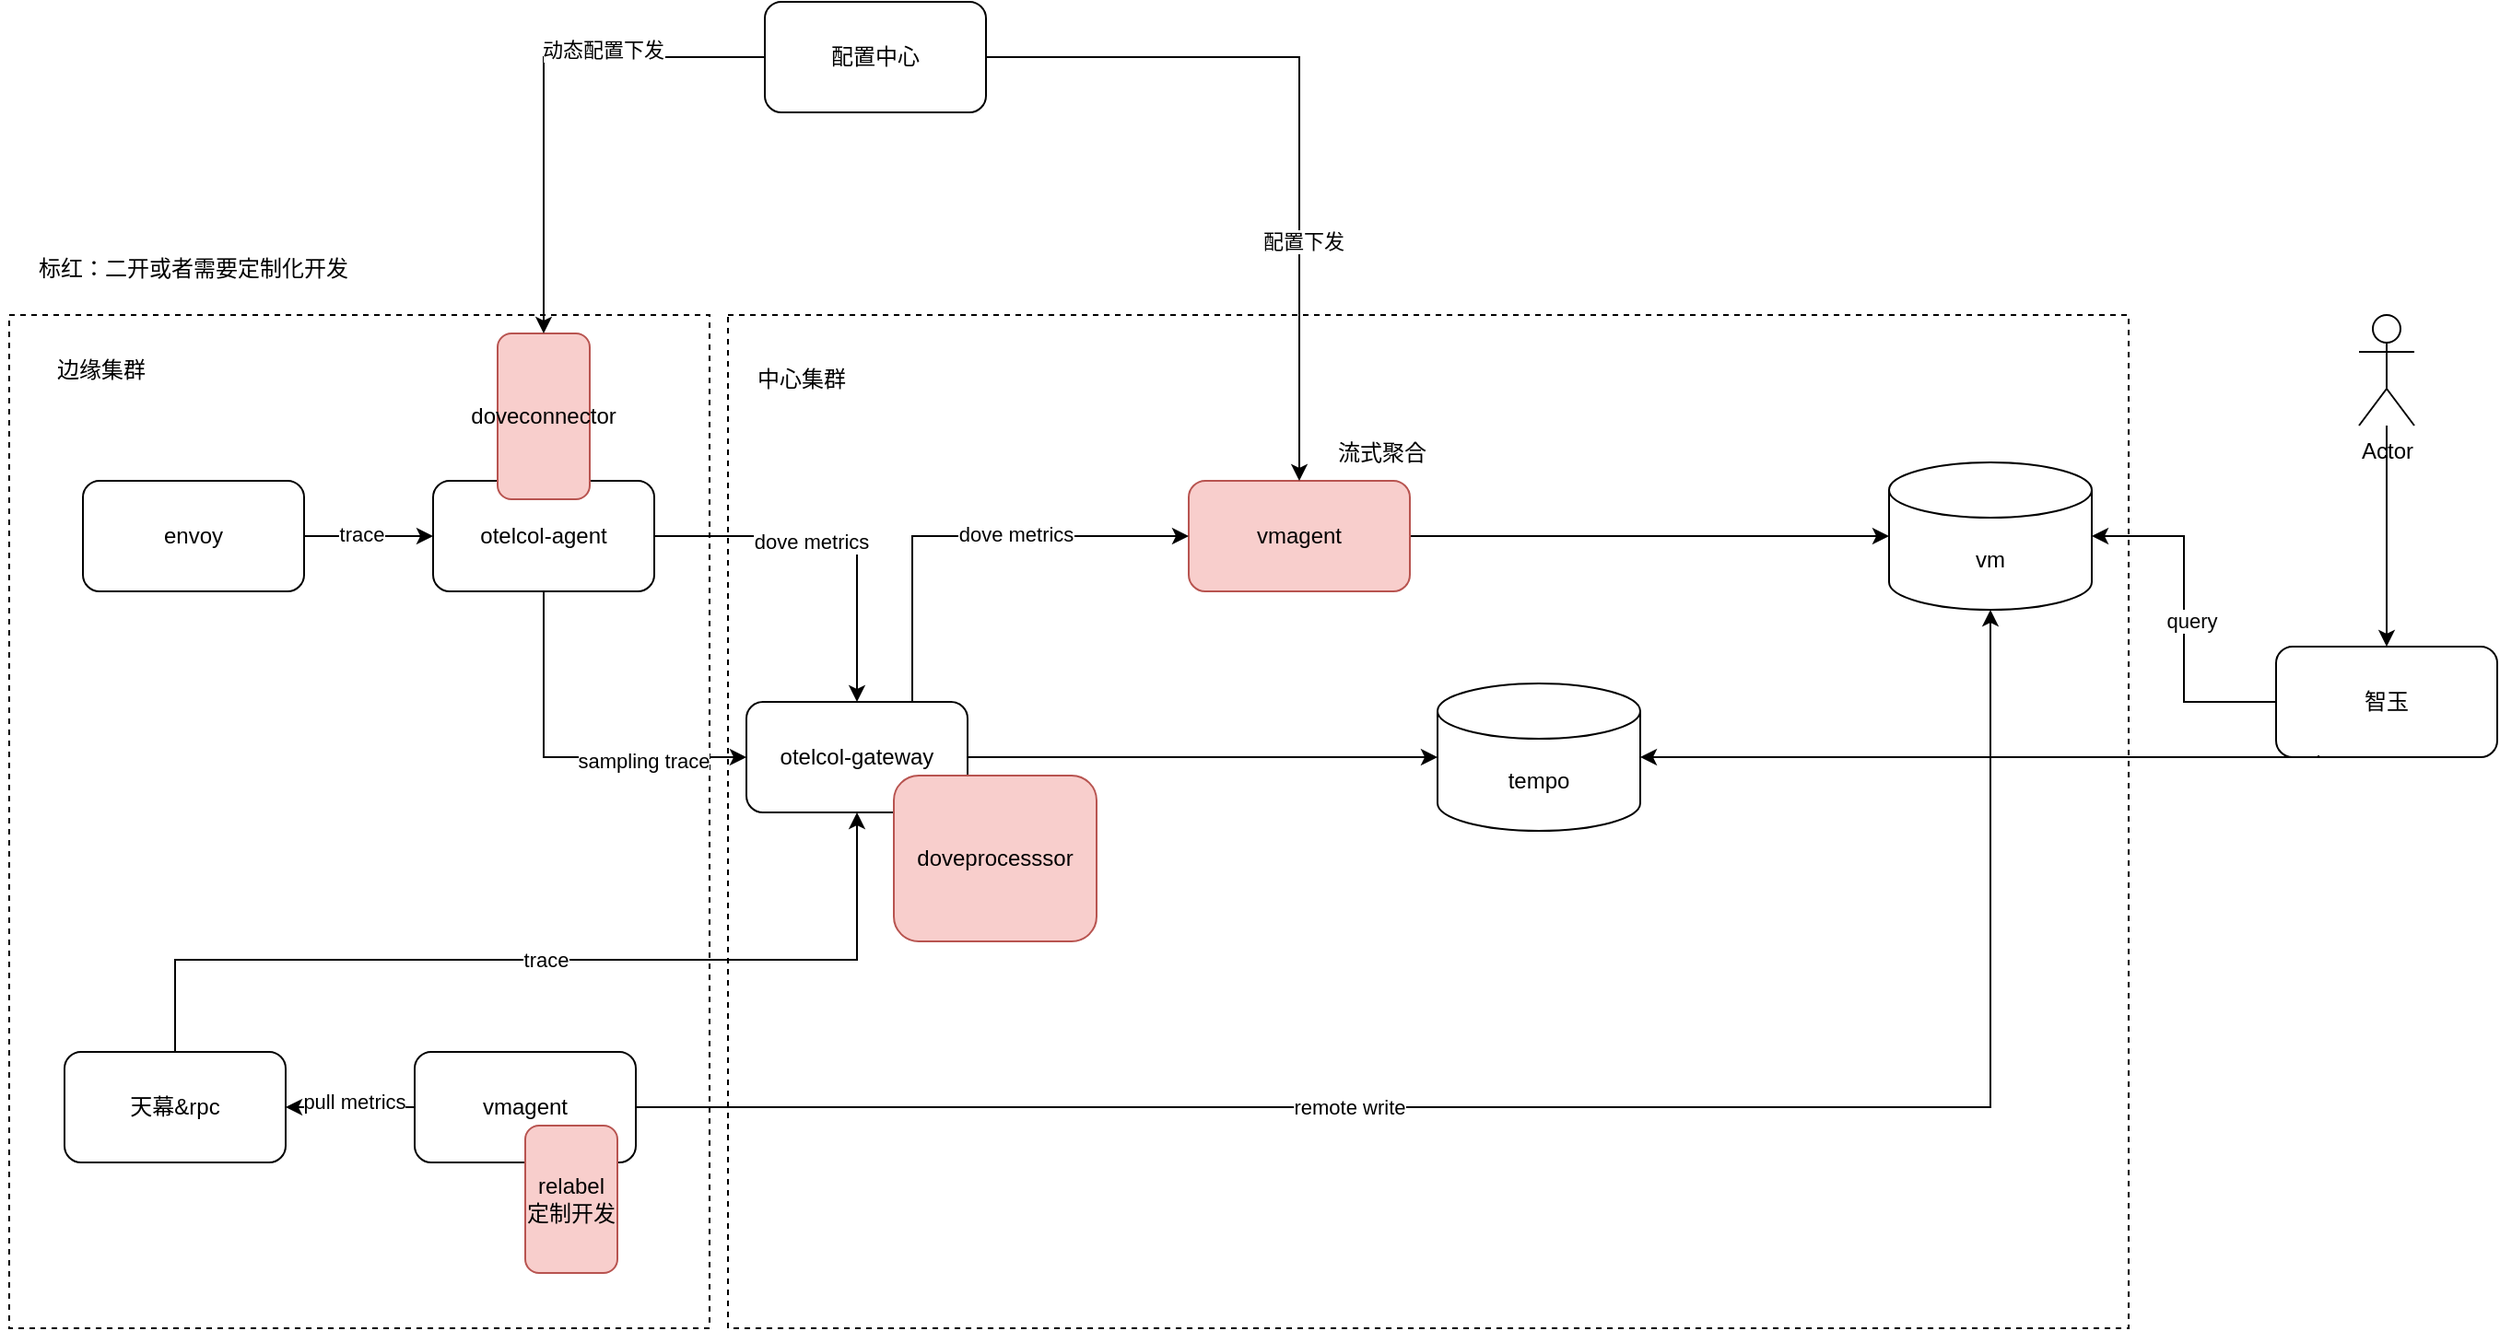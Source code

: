 <mxfile version="28.0.4">
  <diagram name="第 1 页" id="F-PVojoKSc9qVgIyFXDi">
    <mxGraphModel dx="1042" dy="1839" grid="1" gridSize="10" guides="1" tooltips="1" connect="1" arrows="1" fold="1" page="1" pageScale="1" pageWidth="827" pageHeight="1169" math="0" shadow="0">
      <root>
        <mxCell id="0" />
        <mxCell id="1" parent="0" />
        <mxCell id="RF478VplAfsEbwWnG10n-51" value="" style="rounded=0;whiteSpace=wrap;html=1;dashed=1;" parent="1" vertex="1">
          <mxGeometry x="430" y="90" width="760" height="550" as="geometry" />
        </mxCell>
        <mxCell id="RF478VplAfsEbwWnG10n-49" value="" style="rounded=0;whiteSpace=wrap;html=1;dashed=1;" parent="1" vertex="1">
          <mxGeometry x="40" y="90" width="380" height="550" as="geometry" />
        </mxCell>
        <mxCell id="RF478VplAfsEbwWnG10n-30" style="edgeStyle=orthogonalEdgeStyle;rounded=0;orthogonalLoop=1;jettySize=auto;html=1;entryX=0;entryY=0.5;entryDx=0;entryDy=0;" parent="1" source="RF478VplAfsEbwWnG10n-1" target="RF478VplAfsEbwWnG10n-11" edge="1">
          <mxGeometry relative="1" as="geometry">
            <Array as="points">
              <mxPoint x="330" y="330" />
            </Array>
          </mxGeometry>
        </mxCell>
        <mxCell id="RF478VplAfsEbwWnG10n-32" value="sampling trace" style="edgeLabel;html=1;align=center;verticalAlign=middle;resizable=0;points=[];" parent="RF478VplAfsEbwWnG10n-30" vertex="1" connectable="0">
          <mxGeometry x="0.44" y="-2" relative="1" as="geometry">
            <mxPoint as="offset" />
          </mxGeometry>
        </mxCell>
        <mxCell id="BmdBHVU4wIOGd8Pzasn--6" style="edgeStyle=orthogonalEdgeStyle;rounded=0;orthogonalLoop=1;jettySize=auto;html=1;entryX=0.5;entryY=0;entryDx=0;entryDy=0;" edge="1" parent="1" source="RF478VplAfsEbwWnG10n-1" target="RF478VplAfsEbwWnG10n-11">
          <mxGeometry relative="1" as="geometry" />
        </mxCell>
        <mxCell id="BmdBHVU4wIOGd8Pzasn--7" value="dove metrics" style="edgeLabel;html=1;align=center;verticalAlign=middle;resizable=0;points=[];" vertex="1" connectable="0" parent="BmdBHVU4wIOGd8Pzasn--6">
          <mxGeometry x="-0.15" y="-3" relative="1" as="geometry">
            <mxPoint as="offset" />
          </mxGeometry>
        </mxCell>
        <mxCell id="RF478VplAfsEbwWnG10n-1" value="otelcol-agent" style="rounded=1;whiteSpace=wrap;html=1;" parent="1" vertex="1">
          <mxGeometry x="270" y="180" width="120" height="60" as="geometry" />
        </mxCell>
        <mxCell id="RF478VplAfsEbwWnG10n-7" value="" style="edgeStyle=orthogonalEdgeStyle;rounded=0;orthogonalLoop=1;jettySize=auto;html=1;" parent="1" source="RF478VplAfsEbwWnG10n-3" target="RF478VplAfsEbwWnG10n-1" edge="1">
          <mxGeometry relative="1" as="geometry" />
        </mxCell>
        <mxCell id="RF478VplAfsEbwWnG10n-16" value="trace" style="edgeLabel;html=1;align=center;verticalAlign=middle;resizable=0;points=[];" parent="RF478VplAfsEbwWnG10n-7" vertex="1" connectable="0">
          <mxGeometry x="-0.114" y="1" relative="1" as="geometry">
            <mxPoint as="offset" />
          </mxGeometry>
        </mxCell>
        <mxCell id="RF478VplAfsEbwWnG10n-3" value="envoy" style="rounded=1;whiteSpace=wrap;html=1;" parent="1" vertex="1">
          <mxGeometry x="80" y="180" width="120" height="60" as="geometry" />
        </mxCell>
        <mxCell id="BmdBHVU4wIOGd8Pzasn--11" style="edgeStyle=orthogonalEdgeStyle;rounded=0;orthogonalLoop=1;jettySize=auto;html=1;" edge="1" parent="1" source="RF478VplAfsEbwWnG10n-5" target="RF478VplAfsEbwWnG10n-26">
          <mxGeometry relative="1" as="geometry" />
        </mxCell>
        <mxCell id="RF478VplAfsEbwWnG10n-5" value="vmagent" style="rounded=1;whiteSpace=wrap;html=1;fillColor=#f8cecc;strokeColor=#b85450;" parent="1" vertex="1">
          <mxGeometry x="680" y="180" width="120" height="60" as="geometry" />
        </mxCell>
        <mxCell id="RF478VplAfsEbwWnG10n-31" style="edgeStyle=orthogonalEdgeStyle;rounded=0;orthogonalLoop=1;jettySize=auto;html=1;" parent="1" source="RF478VplAfsEbwWnG10n-11" target="RF478VplAfsEbwWnG10n-25" edge="1">
          <mxGeometry relative="1" as="geometry" />
        </mxCell>
        <mxCell id="BmdBHVU4wIOGd8Pzasn--8" style="edgeStyle=orthogonalEdgeStyle;rounded=0;orthogonalLoop=1;jettySize=auto;html=1;entryX=0;entryY=0.5;entryDx=0;entryDy=0;" edge="1" parent="1" source="RF478VplAfsEbwWnG10n-11" target="RF478VplAfsEbwWnG10n-5">
          <mxGeometry relative="1" as="geometry">
            <Array as="points">
              <mxPoint x="530" y="210" />
            </Array>
          </mxGeometry>
        </mxCell>
        <mxCell id="BmdBHVU4wIOGd8Pzasn--9" value="dove metrics" style="edgeLabel;html=1;align=center;verticalAlign=middle;resizable=0;points=[];" vertex="1" connectable="0" parent="BmdBHVU4wIOGd8Pzasn--8">
          <mxGeometry x="0.216" y="1" relative="1" as="geometry">
            <mxPoint as="offset" />
          </mxGeometry>
        </mxCell>
        <mxCell id="RF478VplAfsEbwWnG10n-11" value="otelcol-gateway" style="rounded=1;whiteSpace=wrap;html=1;" parent="1" vertex="1">
          <mxGeometry x="440" y="300" width="120" height="60" as="geometry" />
        </mxCell>
        <mxCell id="RF478VplAfsEbwWnG10n-25" value="tempo" style="shape=cylinder3;whiteSpace=wrap;html=1;boundedLbl=1;backgroundOutline=1;size=15;" parent="1" vertex="1">
          <mxGeometry x="815" y="290" width="110" height="80" as="geometry" />
        </mxCell>
        <mxCell id="RF478VplAfsEbwWnG10n-26" value="vm" style="shape=cylinder3;whiteSpace=wrap;html=1;boundedLbl=1;backgroundOutline=1;size=15;" parent="1" vertex="1">
          <mxGeometry x="1060" y="170" width="110" height="80" as="geometry" />
        </mxCell>
        <mxCell id="RF478VplAfsEbwWnG10n-37" style="edgeStyle=orthogonalEdgeStyle;rounded=0;orthogonalLoop=1;jettySize=auto;html=1;entryX=0.5;entryY=1;entryDx=0;entryDy=0;" parent="1" source="RF478VplAfsEbwWnG10n-33" target="RF478VplAfsEbwWnG10n-11" edge="1">
          <mxGeometry relative="1" as="geometry">
            <Array as="points">
              <mxPoint x="130" y="440" />
              <mxPoint x="500" y="440" />
            </Array>
          </mxGeometry>
        </mxCell>
        <mxCell id="RF478VplAfsEbwWnG10n-38" value="trace" style="edgeLabel;html=1;align=center;verticalAlign=middle;resizable=0;points=[];" parent="RF478VplAfsEbwWnG10n-37" vertex="1" connectable="0">
          <mxGeometry x="0.004" relative="1" as="geometry">
            <mxPoint as="offset" />
          </mxGeometry>
        </mxCell>
        <mxCell id="RF478VplAfsEbwWnG10n-33" value="天幕&amp;amp;rpc" style="rounded=1;whiteSpace=wrap;html=1;" parent="1" vertex="1">
          <mxGeometry x="70" y="490" width="120" height="60" as="geometry" />
        </mxCell>
        <mxCell id="RF478VplAfsEbwWnG10n-35" value="" style="edgeStyle=orthogonalEdgeStyle;rounded=0;orthogonalLoop=1;jettySize=auto;html=1;" parent="1" source="RF478VplAfsEbwWnG10n-34" target="RF478VplAfsEbwWnG10n-33" edge="1">
          <mxGeometry relative="1" as="geometry" />
        </mxCell>
        <mxCell id="RF478VplAfsEbwWnG10n-36" value="pull metrics" style="edgeLabel;html=1;align=center;verticalAlign=middle;resizable=0;points=[];" parent="RF478VplAfsEbwWnG10n-35" vertex="1" connectable="0">
          <mxGeometry x="-0.057" y="-3" relative="1" as="geometry">
            <mxPoint as="offset" />
          </mxGeometry>
        </mxCell>
        <mxCell id="RF478VplAfsEbwWnG10n-39" style="edgeStyle=orthogonalEdgeStyle;rounded=0;orthogonalLoop=1;jettySize=auto;html=1;" parent="1" source="RF478VplAfsEbwWnG10n-34" target="RF478VplAfsEbwWnG10n-26" edge="1">
          <mxGeometry relative="1" as="geometry" />
        </mxCell>
        <mxCell id="RF478VplAfsEbwWnG10n-40" value="remote write" style="edgeLabel;html=1;align=center;verticalAlign=middle;resizable=0;points=[];" parent="RF478VplAfsEbwWnG10n-39" vertex="1" connectable="0">
          <mxGeometry x="-0.23" relative="1" as="geometry">
            <mxPoint as="offset" />
          </mxGeometry>
        </mxCell>
        <mxCell id="RF478VplAfsEbwWnG10n-34" value="vmagent" style="rounded=1;whiteSpace=wrap;html=1;" parent="1" vertex="1">
          <mxGeometry x="260" y="490" width="120" height="60" as="geometry" />
        </mxCell>
        <mxCell id="RF478VplAfsEbwWnG10n-41" value="智玉" style="rounded=1;whiteSpace=wrap;html=1;" parent="1" vertex="1">
          <mxGeometry x="1270" y="270" width="120" height="60" as="geometry" />
        </mxCell>
        <mxCell id="RF478VplAfsEbwWnG10n-42" style="edgeStyle=orthogonalEdgeStyle;rounded=0;orthogonalLoop=1;jettySize=auto;html=1;entryX=1;entryY=0.5;entryDx=0;entryDy=0;entryPerimeter=0;" parent="1" source="RF478VplAfsEbwWnG10n-41" target="RF478VplAfsEbwWnG10n-26" edge="1">
          <mxGeometry relative="1" as="geometry" />
        </mxCell>
        <mxCell id="RF478VplAfsEbwWnG10n-43" value="query" style="edgeLabel;html=1;align=center;verticalAlign=middle;resizable=0;points=[];" parent="RF478VplAfsEbwWnG10n-42" vertex="1" connectable="0">
          <mxGeometry x="-0.011" y="-4" relative="1" as="geometry">
            <mxPoint as="offset" />
          </mxGeometry>
        </mxCell>
        <mxCell id="RF478VplAfsEbwWnG10n-45" style="edgeStyle=orthogonalEdgeStyle;rounded=0;orthogonalLoop=1;jettySize=auto;html=1;entryX=1;entryY=0.5;entryDx=0;entryDy=0;entryPerimeter=0;exitX=0.192;exitY=0.983;exitDx=0;exitDy=0;exitPerimeter=0;" parent="1" source="RF478VplAfsEbwWnG10n-41" target="RF478VplAfsEbwWnG10n-25" edge="1">
          <mxGeometry relative="1" as="geometry">
            <Array as="points">
              <mxPoint x="1293" y="330" />
            </Array>
          </mxGeometry>
        </mxCell>
        <mxCell id="RF478VplAfsEbwWnG10n-47" style="edgeStyle=orthogonalEdgeStyle;rounded=0;orthogonalLoop=1;jettySize=auto;html=1;" parent="1" source="RF478VplAfsEbwWnG10n-46" target="RF478VplAfsEbwWnG10n-41" edge="1">
          <mxGeometry relative="1" as="geometry" />
        </mxCell>
        <mxCell id="RF478VplAfsEbwWnG10n-46" value="Actor" style="shape=umlActor;verticalLabelPosition=bottom;verticalAlign=top;html=1;outlineConnect=0;" parent="1" vertex="1">
          <mxGeometry x="1315" y="90" width="30" height="60" as="geometry" />
        </mxCell>
        <mxCell id="RF478VplAfsEbwWnG10n-50" value="边缘集群" style="text;html=1;align=center;verticalAlign=middle;whiteSpace=wrap;rounded=0;" parent="1" vertex="1">
          <mxGeometry x="60" y="105" width="60" height="30" as="geometry" />
        </mxCell>
        <mxCell id="RF478VplAfsEbwWnG10n-52" value="中心集群" style="text;html=1;align=center;verticalAlign=middle;whiteSpace=wrap;rounded=0;" parent="1" vertex="1">
          <mxGeometry x="440" y="110" width="60" height="30" as="geometry" />
        </mxCell>
        <mxCell id="RF478VplAfsEbwWnG10n-54" value="relabel定制开发" style="rounded=1;whiteSpace=wrap;html=1;fillColor=#f8cecc;strokeColor=#b85450;" parent="1" vertex="1">
          <mxGeometry x="320" y="530" width="50" height="80" as="geometry" />
        </mxCell>
        <mxCell id="RF478VplAfsEbwWnG10n-55" value="doveprocesssor" style="rounded=1;whiteSpace=wrap;html=1;fillColor=#f8cecc;strokeColor=#b85450;" parent="1" vertex="1">
          <mxGeometry x="520" y="340" width="110" height="90" as="geometry" />
        </mxCell>
        <mxCell id="RF478VplAfsEbwWnG10n-56" value="doveconnector" style="rounded=1;whiteSpace=wrap;html=1;fillColor=#f8cecc;strokeColor=#b85450;" parent="1" vertex="1">
          <mxGeometry x="305" y="100" width="50" height="90" as="geometry" />
        </mxCell>
        <mxCell id="RF478VplAfsEbwWnG10n-58" value="标红：二开或者需要定制化开发" style="text;html=1;align=center;verticalAlign=middle;whiteSpace=wrap;rounded=0;" parent="1" vertex="1">
          <mxGeometry x="35" y="50" width="210" height="30" as="geometry" />
        </mxCell>
        <mxCell id="BmdBHVU4wIOGd8Pzasn--2" style="edgeStyle=orthogonalEdgeStyle;rounded=0;orthogonalLoop=1;jettySize=auto;html=1;" edge="1" parent="1" source="BmdBHVU4wIOGd8Pzasn--1" target="RF478VplAfsEbwWnG10n-56">
          <mxGeometry relative="1" as="geometry" />
        </mxCell>
        <mxCell id="BmdBHVU4wIOGd8Pzasn--3" value="动态配置下发" style="edgeLabel;html=1;align=center;verticalAlign=middle;resizable=0;points=[];" vertex="1" connectable="0" parent="BmdBHVU4wIOGd8Pzasn--2">
          <mxGeometry x="-0.348" y="-4" relative="1" as="geometry">
            <mxPoint as="offset" />
          </mxGeometry>
        </mxCell>
        <mxCell id="BmdBHVU4wIOGd8Pzasn--10" style="edgeStyle=orthogonalEdgeStyle;rounded=0;orthogonalLoop=1;jettySize=auto;html=1;entryX=0.5;entryY=0;entryDx=0;entryDy=0;" edge="1" parent="1" source="BmdBHVU4wIOGd8Pzasn--1" target="RF478VplAfsEbwWnG10n-5">
          <mxGeometry relative="1" as="geometry" />
        </mxCell>
        <mxCell id="BmdBHVU4wIOGd8Pzasn--12" value="配置下发" style="edgeLabel;html=1;align=center;verticalAlign=middle;resizable=0;points=[];" vertex="1" connectable="0" parent="BmdBHVU4wIOGd8Pzasn--10">
          <mxGeometry x="0.35" y="2" relative="1" as="geometry">
            <mxPoint as="offset" />
          </mxGeometry>
        </mxCell>
        <mxCell id="BmdBHVU4wIOGd8Pzasn--1" value="配置中心" style="rounded=1;whiteSpace=wrap;html=1;" vertex="1" parent="1">
          <mxGeometry x="450" y="-80" width="120" height="60" as="geometry" />
        </mxCell>
        <mxCell id="BmdBHVU4wIOGd8Pzasn--13" value="流式聚合" style="text;html=1;align=center;verticalAlign=middle;whiteSpace=wrap;rounded=0;" vertex="1" parent="1">
          <mxGeometry x="755" y="150" width="60" height="30" as="geometry" />
        </mxCell>
      </root>
    </mxGraphModel>
  </diagram>
</mxfile>

